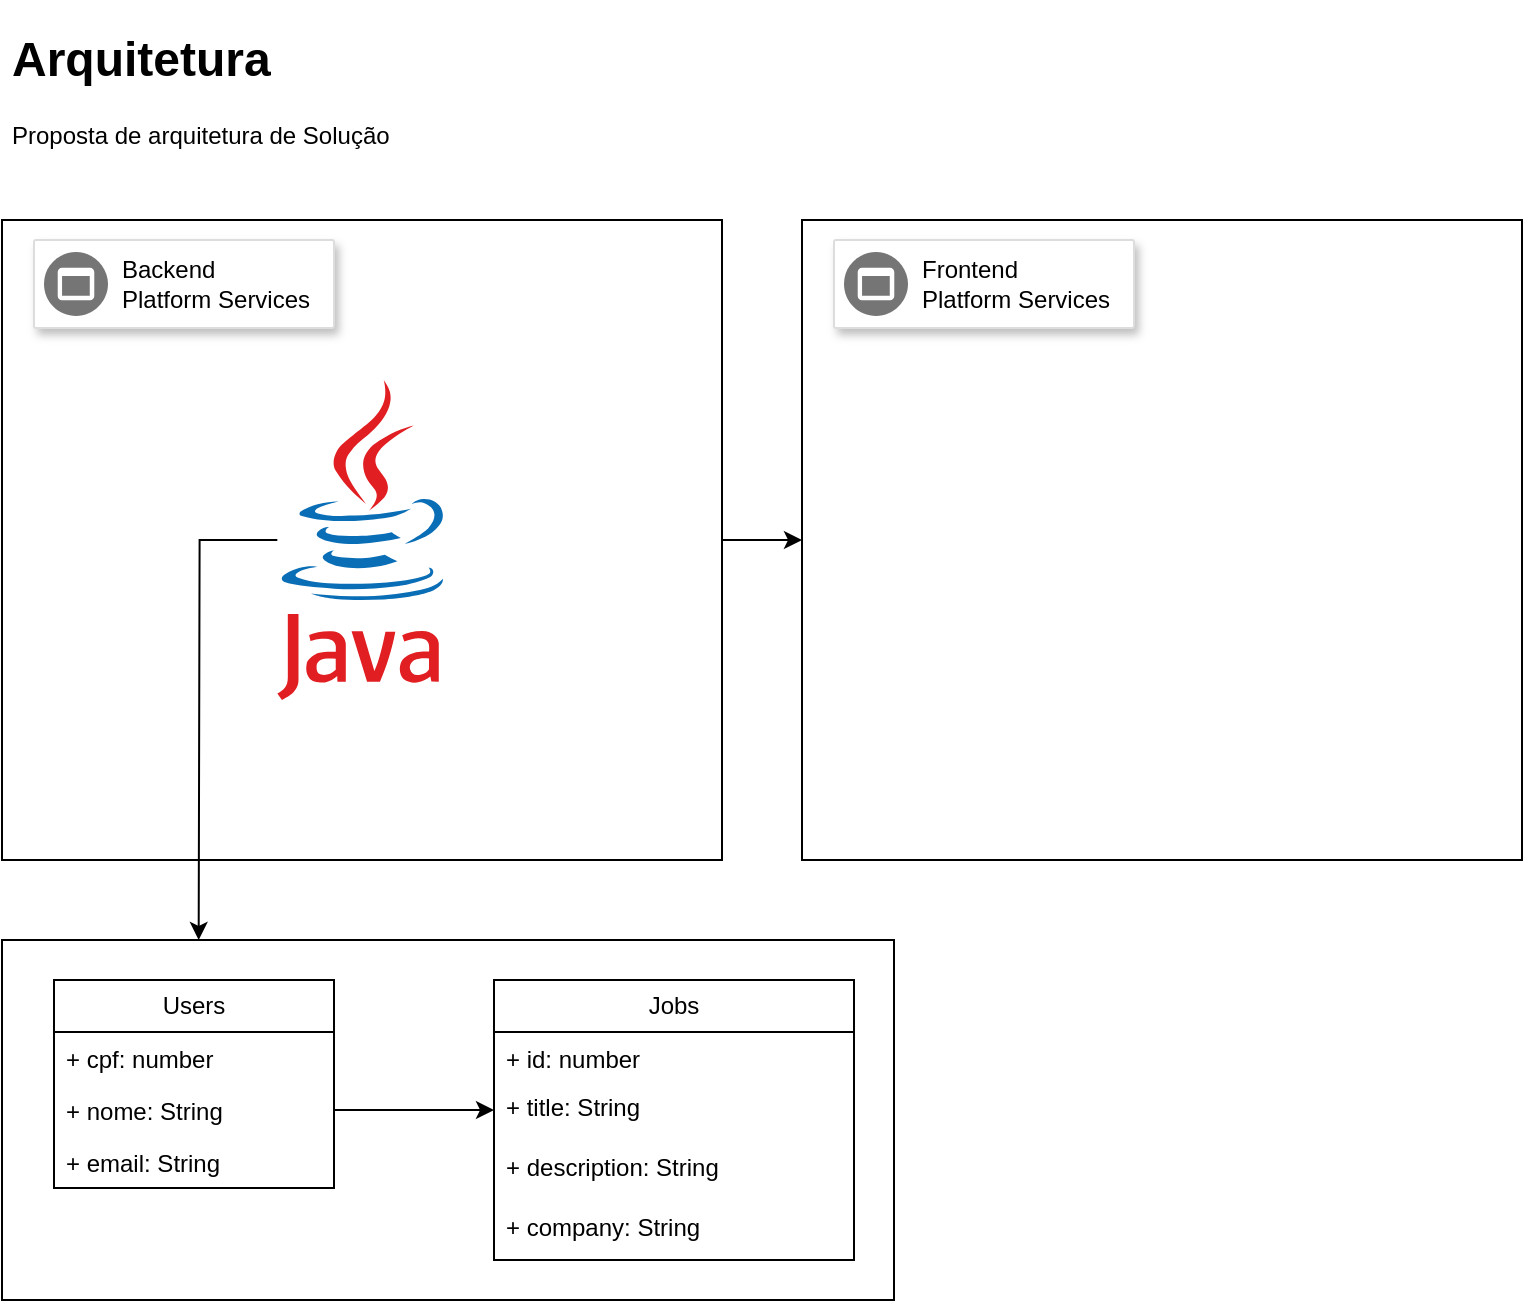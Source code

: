 <mxfile version="21.1.2" type="device">
  <diagram name="Página-1" id="aA6BPnNgXVh45fCJk3sC">
    <mxGraphModel dx="1050" dy="621" grid="1" gridSize="10" guides="1" tooltips="1" connect="1" arrows="1" fold="1" page="1" pageScale="1" pageWidth="827" pageHeight="1169" math="0" shadow="0">
      <root>
        <mxCell id="0" />
        <mxCell id="1" parent="0" />
        <mxCell id="X0nTdpByvHZywLPCyEU8-3" style="edgeStyle=orthogonalEdgeStyle;rounded=0;orthogonalLoop=1;jettySize=auto;html=1;entryX=0;entryY=0.5;entryDx=0;entryDy=0;" edge="1" parent="1" source="X0nTdpByvHZywLPCyEU8-1" target="X0nTdpByvHZywLPCyEU8-2">
          <mxGeometry relative="1" as="geometry" />
        </mxCell>
        <mxCell id="X0nTdpByvHZywLPCyEU8-1" value="" style="rounded=0;whiteSpace=wrap;html=1;" vertex="1" parent="1">
          <mxGeometry x="34" y="120" width="360" height="320" as="geometry" />
        </mxCell>
        <mxCell id="X0nTdpByvHZywLPCyEU8-2" value="" style="rounded=0;whiteSpace=wrap;html=1;" vertex="1" parent="1">
          <mxGeometry x="434" y="120" width="360" height="320" as="geometry" />
        </mxCell>
        <mxCell id="X0nTdpByvHZywLPCyEU8-4" value="" style="strokeColor=#dddddd;shadow=1;strokeWidth=1;rounded=1;absoluteArcSize=1;arcSize=2;" vertex="1" parent="1">
          <mxGeometry x="450" y="130" width="150" height="44" as="geometry" />
        </mxCell>
        <mxCell id="X0nTdpByvHZywLPCyEU8-5" value="Frontend&#xa;Platform Services" style="sketch=0;dashed=0;connectable=0;html=1;fillColor=#757575;strokeColor=none;shape=mxgraph.gcp2.frontend_platform_services;part=1;labelPosition=right;verticalLabelPosition=middle;align=left;verticalAlign=middle;spacingLeft=5;fontSize=12;" vertex="1" parent="X0nTdpByvHZywLPCyEU8-4">
          <mxGeometry y="0.5" width="32" height="32" relative="1" as="geometry">
            <mxPoint x="5" y="-16" as="offset" />
          </mxGeometry>
        </mxCell>
        <mxCell id="X0nTdpByvHZywLPCyEU8-7" value="" style="strokeColor=#dddddd;shadow=1;strokeWidth=1;rounded=1;absoluteArcSize=1;arcSize=2;" vertex="1" parent="1">
          <mxGeometry x="50" y="130" width="150" height="44" as="geometry" />
        </mxCell>
        <mxCell id="X0nTdpByvHZywLPCyEU8-8" value="Backend&lt;br&gt;Platform Services" style="sketch=0;dashed=0;connectable=0;html=1;fillColor=#757575;strokeColor=none;shape=mxgraph.gcp2.frontend_platform_services;part=1;labelPosition=right;verticalLabelPosition=middle;align=left;verticalAlign=middle;spacingLeft=5;fontSize=12;" vertex="1" parent="X0nTdpByvHZywLPCyEU8-7">
          <mxGeometry y="0.5" width="32" height="32" relative="1" as="geometry">
            <mxPoint x="5" y="-16" as="offset" />
          </mxGeometry>
        </mxCell>
        <mxCell id="X0nTdpByvHZywLPCyEU8-11" style="edgeStyle=orthogonalEdgeStyle;rounded=0;orthogonalLoop=1;jettySize=auto;html=1;" edge="1" parent="1" source="X0nTdpByvHZywLPCyEU8-10">
          <mxGeometry relative="1" as="geometry">
            <mxPoint x="132.34" y="480" as="targetPoint" />
          </mxGeometry>
        </mxCell>
        <mxCell id="X0nTdpByvHZywLPCyEU8-10" value="" style="dashed=0;outlineConnect=0;html=1;align=center;labelPosition=center;verticalLabelPosition=bottom;verticalAlign=top;shape=mxgraph.weblogos.java" vertex="1" parent="1">
          <mxGeometry x="171.66" y="200" width="84.68" height="160" as="geometry" />
        </mxCell>
        <mxCell id="X0nTdpByvHZywLPCyEU8-13" value="" style="rounded=0;whiteSpace=wrap;html=1;" vertex="1" parent="1">
          <mxGeometry x="34" y="480" width="446" height="180" as="geometry" />
        </mxCell>
        <mxCell id="X0nTdpByvHZywLPCyEU8-14" value="Users" style="swimlane;fontStyle=0;childLayout=stackLayout;horizontal=1;startSize=26;fillColor=none;horizontalStack=0;resizeParent=1;resizeParentMax=0;resizeLast=0;collapsible=1;marginBottom=0;whiteSpace=wrap;html=1;" vertex="1" parent="1">
          <mxGeometry x="60" y="500" width="140" height="104" as="geometry" />
        </mxCell>
        <mxCell id="X0nTdpByvHZywLPCyEU8-15" value="+ cpf: number" style="text;strokeColor=none;fillColor=none;align=left;verticalAlign=top;spacingLeft=4;spacingRight=4;overflow=hidden;rotatable=0;points=[[0,0.5],[1,0.5]];portConstraint=eastwest;whiteSpace=wrap;html=1;" vertex="1" parent="X0nTdpByvHZywLPCyEU8-14">
          <mxGeometry y="26" width="140" height="26" as="geometry" />
        </mxCell>
        <mxCell id="X0nTdpByvHZywLPCyEU8-16" value="+ nome: String" style="text;strokeColor=none;fillColor=none;align=left;verticalAlign=top;spacingLeft=4;spacingRight=4;overflow=hidden;rotatable=0;points=[[0,0.5],[1,0.5]];portConstraint=eastwest;whiteSpace=wrap;html=1;" vertex="1" parent="X0nTdpByvHZywLPCyEU8-14">
          <mxGeometry y="52" width="140" height="26" as="geometry" />
        </mxCell>
        <mxCell id="X0nTdpByvHZywLPCyEU8-36" value="+ email: String" style="text;strokeColor=none;fillColor=none;align=left;verticalAlign=top;spacingLeft=4;spacingRight=4;overflow=hidden;rotatable=0;points=[[0,0.5],[1,0.5]];portConstraint=eastwest;whiteSpace=wrap;html=1;" vertex="1" parent="X0nTdpByvHZywLPCyEU8-14">
          <mxGeometry y="78" width="140" height="26" as="geometry" />
        </mxCell>
        <mxCell id="X0nTdpByvHZywLPCyEU8-27" value="Jobs" style="swimlane;fontStyle=0;childLayout=stackLayout;horizontal=1;startSize=26;fillColor=none;horizontalStack=0;resizeParent=1;resizeParentMax=0;resizeLast=0;collapsible=1;marginBottom=0;whiteSpace=wrap;html=1;" vertex="1" parent="1">
          <mxGeometry x="280" y="500" width="180" height="140" as="geometry" />
        </mxCell>
        <mxCell id="X0nTdpByvHZywLPCyEU8-28" value="+ id: number" style="text;strokeColor=none;fillColor=none;align=left;verticalAlign=top;spacingLeft=4;spacingRight=4;overflow=hidden;rotatable=0;points=[[0,0.5],[1,0.5]];portConstraint=eastwest;whiteSpace=wrap;html=1;" vertex="1" parent="X0nTdpByvHZywLPCyEU8-27">
          <mxGeometry y="26" width="180" height="24" as="geometry" />
        </mxCell>
        <mxCell id="X0nTdpByvHZywLPCyEU8-29" value="+ title: String" style="text;strokeColor=none;fillColor=none;align=left;verticalAlign=top;spacingLeft=4;spacingRight=4;overflow=hidden;rotatable=0;points=[[0,0.5],[1,0.5]];portConstraint=eastwest;whiteSpace=wrap;html=1;" vertex="1" parent="X0nTdpByvHZywLPCyEU8-27">
          <mxGeometry y="50" width="180" height="30" as="geometry" />
        </mxCell>
        <mxCell id="X0nTdpByvHZywLPCyEU8-33" value="+ description: String" style="text;strokeColor=none;fillColor=none;align=left;verticalAlign=top;spacingLeft=4;spacingRight=4;overflow=hidden;rotatable=0;points=[[0,0.5],[1,0.5]];portConstraint=eastwest;whiteSpace=wrap;html=1;" vertex="1" parent="X0nTdpByvHZywLPCyEU8-27">
          <mxGeometry y="80" width="180" height="30" as="geometry" />
        </mxCell>
        <mxCell id="X0nTdpByvHZywLPCyEU8-34" value="+ company: String" style="text;strokeColor=none;fillColor=none;align=left;verticalAlign=top;spacingLeft=4;spacingRight=4;overflow=hidden;rotatable=0;points=[[0,0.5],[1,0.5]];portConstraint=eastwest;whiteSpace=wrap;html=1;" vertex="1" parent="X0nTdpByvHZywLPCyEU8-27">
          <mxGeometry y="110" width="180" height="30" as="geometry" />
        </mxCell>
        <mxCell id="X0nTdpByvHZywLPCyEU8-39" style="edgeStyle=orthogonalEdgeStyle;rounded=0;orthogonalLoop=1;jettySize=auto;html=1;entryX=0;entryY=0.5;entryDx=0;entryDy=0;" edge="1" parent="1" source="X0nTdpByvHZywLPCyEU8-16" target="X0nTdpByvHZywLPCyEU8-29">
          <mxGeometry relative="1" as="geometry" />
        </mxCell>
        <mxCell id="X0nTdpByvHZywLPCyEU8-47" value="&lt;h1&gt;Arquitetura&lt;/h1&gt;&lt;p&gt;Proposta de arquitetura de Solução&lt;/p&gt;" style="text;html=1;strokeColor=none;fillColor=none;spacing=5;spacingTop=-20;whiteSpace=wrap;overflow=hidden;rounded=0;" vertex="1" parent="1">
          <mxGeometry x="34" y="20" width="375" height="70" as="geometry" />
        </mxCell>
        <mxCell id="X0nTdpByvHZywLPCyEU8-48" value="" style="shape=image;verticalLabelPosition=bottom;labelBackgroundColor=default;verticalAlign=top;aspect=fixed;imageAspect=0;image=https://upload.wikimedia.org/wikipedia/commons/thumb/8/8e/Nextjs-logo.svg/1200px-Nextjs-logo.svg.png;" vertex="1" parent="1">
          <mxGeometry x="491.36" y="240" width="245.28" height="50" as="geometry" />
        </mxCell>
        <mxCell id="X0nTdpByvHZywLPCyEU8-49" value="" style="shape=image;verticalLabelPosition=bottom;labelBackgroundColor=default;verticalAlign=top;aspect=fixed;imageAspect=0;image=https://cdn4.iconfinder.com/data/icons/logos-3/600/React.js_logo-512.png;" vertex="1" parent="1">
          <mxGeometry x="566" y="310" width="96" height="96" as="geometry" />
        </mxCell>
      </root>
    </mxGraphModel>
  </diagram>
</mxfile>
